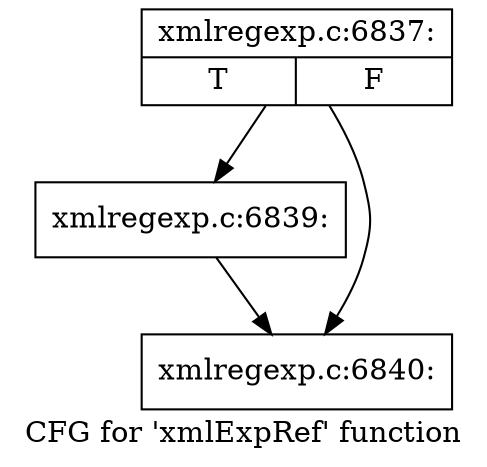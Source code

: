 digraph "CFG for 'xmlExpRef' function" {
	label="CFG for 'xmlExpRef' function";

	Node0x4174f00 [shape=record,label="{xmlregexp.c:6837:|{<s0>T|<s1>F}}"];
	Node0x4174f00 -> Node0x417d080;
	Node0x4174f00 -> Node0x417d0d0;
	Node0x417d080 [shape=record,label="{xmlregexp.c:6839:}"];
	Node0x417d080 -> Node0x417d0d0;
	Node0x417d0d0 [shape=record,label="{xmlregexp.c:6840:}"];
}
